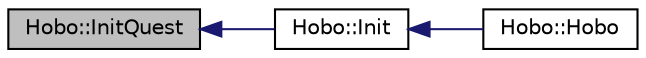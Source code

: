 digraph "Hobo::InitQuest"
{
  bgcolor="transparent";
  edge [fontname="Helvetica",fontsize="10",labelfontname="Helvetica",labelfontsize="10"];
  node [fontname="Helvetica",fontsize="10",shape=record];
  rankdir="LR";
  Node1 [label="Hobo::InitQuest",height=0.2,width=0.4,color="black", fillcolor="grey75", style="filled", fontcolor="black"];
  Node1 -> Node2 [dir="back",color="midnightblue",fontsize="10",style="solid",fontname="Helvetica"];
  Node2 [label="Hobo::Init",height=0.2,width=0.4,color="black",URL="$classHobo.html#a1081ed24676f684229be89ec03c2179e",tooltip="Hobo initializer. "];
  Node2 -> Node3 [dir="back",color="midnightblue",fontsize="10",style="solid",fontname="Helvetica"];
  Node3 [label="Hobo::Hobo",height=0.2,width=0.4,color="black",URL="$classHobo.html#aab2baf5238210a47f68e9e7972c4be71"];
}
